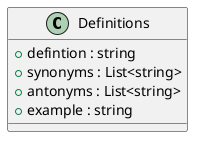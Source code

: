 @startuml Definitions 

class Definitions 
{
    + defintion : string
    + synonyms : List<string>
    + antonyms : List<string>
    + example : string
}

@enduml